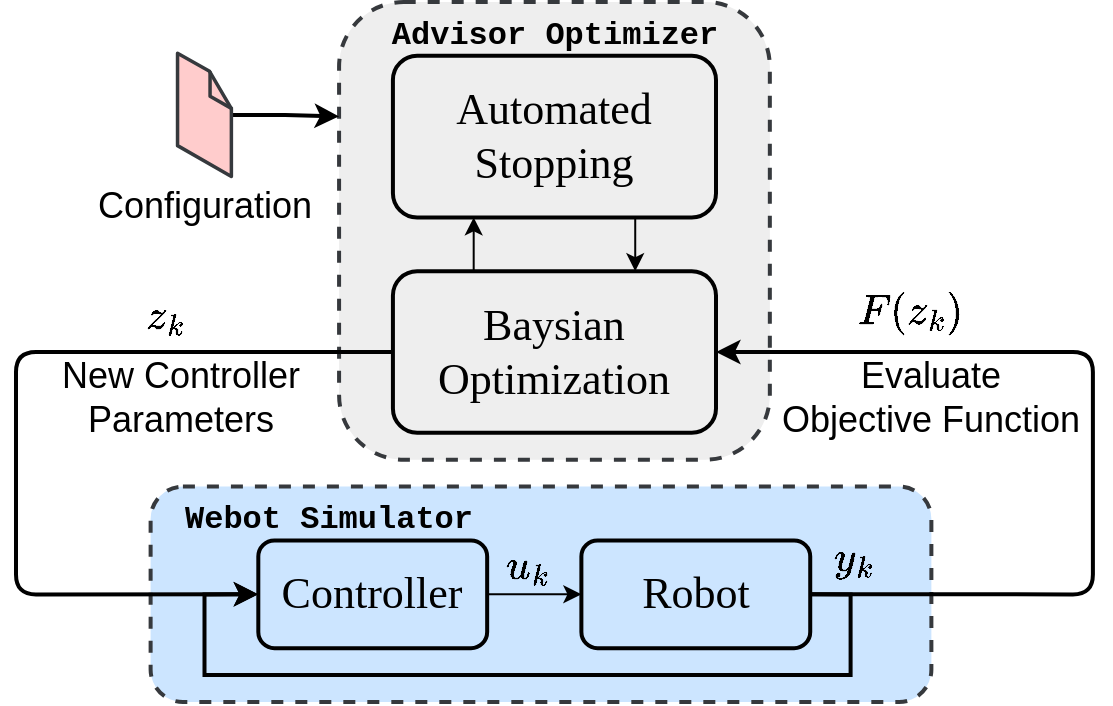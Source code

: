 <mxfile>
    <diagram id="GN81XPw-hHev0UdXIhE-" name="第 1 页">
        <mxGraphModel dx="889" dy="779" grid="1" gridSize="10" guides="1" tooltips="1" connect="1" arrows="1" fold="1" page="1" pageScale="1" pageWidth="827" pageHeight="1169" math="1" shadow="0">
            <root>
                <mxCell id="0"/>
                <mxCell id="1" parent="0"/>
                <mxCell id="40" value="" style="rounded=1;whiteSpace=wrap;html=1;glass=0;strokeColor=#36393d;dashed=1;fillColor=#eeeeee;strokeWidth=2;" parent="1" vertex="1">
                    <mxGeometry x="281.54" y="160" width="215.38" height="228.85" as="geometry"/>
                </mxCell>
                <mxCell id="23" value="" style="rounded=1;whiteSpace=wrap;html=1;fillColor=#cce5ff;dashed=1;strokeColor=#36393d;strokeWidth=2;" parent="1" vertex="1">
                    <mxGeometry x="187.307" y="402.308" width="390.383" height="107.692" as="geometry"/>
                </mxCell>
                <mxCell id="8" value="Robot" style="rounded=1;whiteSpace=wrap;html=1;fillColor=none;fontSize=22;fontStyle=0;fontFamily=Times New Roman;strokeWidth=2;" parent="1" vertex="1">
                    <mxGeometry x="402.691" y="429.231" width="114.423" height="53.846" as="geometry"/>
                </mxCell>
                <mxCell id="14" value="" style="edgeStyle=orthogonalEdgeStyle;rounded=0;orthogonalLoop=1;jettySize=auto;html=1;" parent="1" source="13" target="8" edge="1">
                    <mxGeometry x="120" y="160" as="geometry"/>
                </mxCell>
                <mxCell id="13" value="Controller" style="rounded=1;whiteSpace=wrap;html=1;fillColor=none;fontSize=22;fontStyle=0;fontFamily=Times New Roman;strokeWidth=2;" parent="1" vertex="1">
                    <mxGeometry x="241.153" y="429.231" width="114.423" height="53.846" as="geometry"/>
                </mxCell>
                <mxCell id="21" style="edgeStyle=orthogonalEdgeStyle;rounded=0;orthogonalLoop=1;jettySize=auto;html=1;exitX=1;exitY=0.5;exitDx=0;exitDy=0;entryX=0;entryY=0.5;entryDx=0;entryDy=0;strokeWidth=2;" parent="1" source="8" target="13" edge="1">
                    <mxGeometry x="120" y="160" as="geometry">
                        <Array as="points">
                            <mxPoint x="537.306" y="456.154"/>
                            <mxPoint x="537.306" y="496.538"/>
                            <mxPoint x="214.23" y="496.538"/>
                            <mxPoint x="214.23" y="456.154"/>
                        </Array>
                    </mxGeometry>
                </mxCell>
                <mxCell id="46" value="" style="edgeStyle=orthogonalEdgeStyle;rounded=0;orthogonalLoop=1;jettySize=auto;html=1;entryX=0;entryY=0.25;entryDx=0;entryDy=0;strokeWidth=2;" parent="1" source="16" target="40" edge="1">
                    <mxGeometry x="120" y="160" as="geometry">
                        <mxPoint x="281.538" y="229.273" as="targetPoint"/>
                    </mxGeometry>
                </mxCell>
                <mxCell id="16" value="" style="verticalLabelPosition=bottom;html=1;verticalAlign=top;strokeWidth=1;align=center;outlineConnect=0;dashed=0;outlineConnect=0;shape=mxgraph.aws3d.file;aspect=fixed;fillColor=#ffcccc;strokeColor=#36393d;" parent="1" vertex="1">
                    <mxGeometry x="200.769" y="185.577" width="26.923" height="61.707" as="geometry"/>
                </mxCell>
                <mxCell id="20" style="edgeStyle=orthogonalEdgeStyle;rounded=1;orthogonalLoop=1;jettySize=auto;html=1;exitX=0;exitY=0.5;exitDx=0;exitDy=0;entryX=0;entryY=0.5;entryDx=0;entryDy=0;strokeWidth=2;" parent="1" source="38" target="13" edge="1">
                    <mxGeometry x="120" y="160" as="geometry">
                        <mxPoint x="93.077" y="160" as="targetPoint"/>
                        <mxPoint x="185.961" y="308.077" as="sourcePoint"/>
                        <Array as="points">
                            <mxPoint x="120" y="335"/>
                            <mxPoint x="120" y="456.154"/>
                        </Array>
                    </mxGeometry>
                </mxCell>
                <mxCell id="25" value="$$u_k$$" style="text;html=1;strokeColor=none;fillColor=none;align=center;verticalAlign=middle;whiteSpace=wrap;rounded=0;glass=1;fontSize=18;" parent="1" vertex="1">
                    <mxGeometry x="348.845" y="429.231" width="53.846" height="26.923" as="geometry"/>
                </mxCell>
                <mxCell id="26" value="&lt;span style=&quot;font-size: 18px;&quot;&gt;$$y_k$$&lt;/span&gt;" style="text;html=1;align=center;verticalAlign=middle;resizable=0;points=[];autosize=1;fontSize=18;" parent="1" vertex="1">
                    <mxGeometry x="498.652" y="424.231" width="80" height="30" as="geometry"/>
                </mxCell>
                <mxCell id="28" value="&lt;span style=&quot;font-size: 18px&quot;&gt;$$z_k$$&lt;/span&gt;" style="text;html=1;align=center;verticalAlign=middle;resizable=0;points=[];autosize=1;fontSize=18;" parent="1" vertex="1">
                    <mxGeometry x="153.654" y="303.077" width="80" height="30" as="geometry"/>
                </mxCell>
                <mxCell id="30" value="&amp;nbsp;$$F(z_k)$$" style="text;html=1;align=center;verticalAlign=middle;resizable=0;points=[];autosize=1;fontSize=18;" parent="1" vertex="1">
                    <mxGeometry x="512.114" y="289.615" width="110" height="30" as="geometry"/>
                </mxCell>
                <mxCell id="35" value="Configuration" style="text;html=1;align=center;verticalAlign=middle;resizable=0;points=[];autosize=1;fontSize=18;" parent="1" vertex="1">
                    <mxGeometry x="154.233" y="247.28" width="120" height="30" as="geometry"/>
                </mxCell>
                <mxCell id="38" value="Baysian Optimization" style="rounded=1;whiteSpace=wrap;html=1;glass=1;strokeColor=#000000;fillColor=none;fontSize=22;fontStyle=0;fontFamily=Times New Roman;strokeWidth=2;" parent="1" vertex="1">
                    <mxGeometry x="308.461" y="294.615" width="161.538" height="80.769" as="geometry"/>
                </mxCell>
                <mxCell id="22" style="edgeStyle=orthogonalEdgeStyle;rounded=1;orthogonalLoop=1;jettySize=auto;html=1;exitX=1;exitY=0.5;exitDx=0;exitDy=0;entryX=1;entryY=0.5;entryDx=0;entryDy=0;strokeWidth=2;" parent="1" source="8" target="38" edge="1">
                    <mxGeometry x="120" y="160" as="geometry">
                        <mxPoint x="347.499" y="308.077" as="targetPoint"/>
                        <Array as="points">
                            <mxPoint x="658.459" y="456.154"/>
                            <mxPoint x="658.459" y="335"/>
                        </Array>
                    </mxGeometry>
                </mxCell>
                <mxCell id="50" style="edgeStyle=orthogonalEdgeStyle;rounded=0;orthogonalLoop=1;jettySize=auto;html=1;exitX=0.75;exitY=1;exitDx=0;exitDy=0;entryX=0.75;entryY=0;entryDx=0;entryDy=0;fontFamily=Times New Roman;fontSize=16;" parent="1" source="41" target="38" edge="1">
                    <mxGeometry x="120" y="160" as="geometry"/>
                </mxCell>
                <mxCell id="41" value="Automated Stopping" style="rounded=1;whiteSpace=wrap;html=1;glass=1;strokeColor=#000000;fillColor=none;fontSize=22;fontStyle=0;fontFamily=Times New Roman;strokeWidth=2;" parent="1" vertex="1">
                    <mxGeometry x="308.461" y="186.923" width="161.538" height="80.769" as="geometry"/>
                </mxCell>
                <mxCell id="51" style="edgeStyle=orthogonalEdgeStyle;rounded=0;orthogonalLoop=1;jettySize=auto;html=1;exitX=0.25;exitY=0;exitDx=0;exitDy=0;entryX=0.25;entryY=1;entryDx=0;entryDy=0;fontFamily=Times New Roman;fontSize=16;" parent="1" source="38" target="41" edge="1">
                    <mxGeometry x="120" y="160" as="geometry"/>
                </mxCell>
                <mxCell id="44" value="Advisor Optimizer" style="text;html=1;align=center;verticalAlign=middle;resizable=0;points=[];autosize=1;fontStyle=1;fontFamily=Courier New;fontSize=16;" parent="1" vertex="1">
                    <mxGeometry x="299.229" y="166.92" width="180" height="20" as="geometry"/>
                </mxCell>
                <mxCell id="45" value="Webot Simulator" style="text;html=1;align=center;verticalAlign=middle;resizable=0;points=[];autosize=1;fontFamily=Courier New;fontStyle=1;fontSize=16;" parent="1" vertex="1">
                    <mxGeometry x="195.579" y="409.228" width="160" height="20" as="geometry"/>
                </mxCell>
                <mxCell id="47" value="Evaluate &lt;br style=&quot;font-size: 18px;&quot;&gt;Objective Function" style="text;html=1;align=center;verticalAlign=middle;resizable=0;points=[];autosize=1;direction=west;fontSize=18;" parent="1" vertex="1">
                    <mxGeometry x="496.921" y="333.08" width="160" height="50" as="geometry"/>
                </mxCell>
                <mxCell id="48" value="New Controller&lt;br style=&quot;font-size: 18px;&quot;&gt;Parameters" style="text;html=1;align=center;verticalAlign=middle;resizable=0;points=[];autosize=1;fontSize=18;" parent="1" vertex="1">
                    <mxGeometry x="136.921" y="333.08" width="130" height="50" as="geometry"/>
                </mxCell>
                <mxCell id="52" style="edgeStyle=orthogonalEdgeStyle;rounded=0;orthogonalLoop=1;jettySize=auto;html=1;exitX=0.5;exitY=1;exitDx=0;exitDy=0;fontFamily=Times New Roman;fontSize=16;" parent="1" edge="1">
                    <mxGeometry x="120" y="160" as="geometry">
                        <mxPoint x="367.691" y="388.846" as="sourcePoint"/>
                        <mxPoint x="367.691" y="388.846" as="targetPoint"/>
                    </mxGeometry>
                </mxCell>
            </root>
        </mxGraphModel>
    </diagram>
</mxfile>